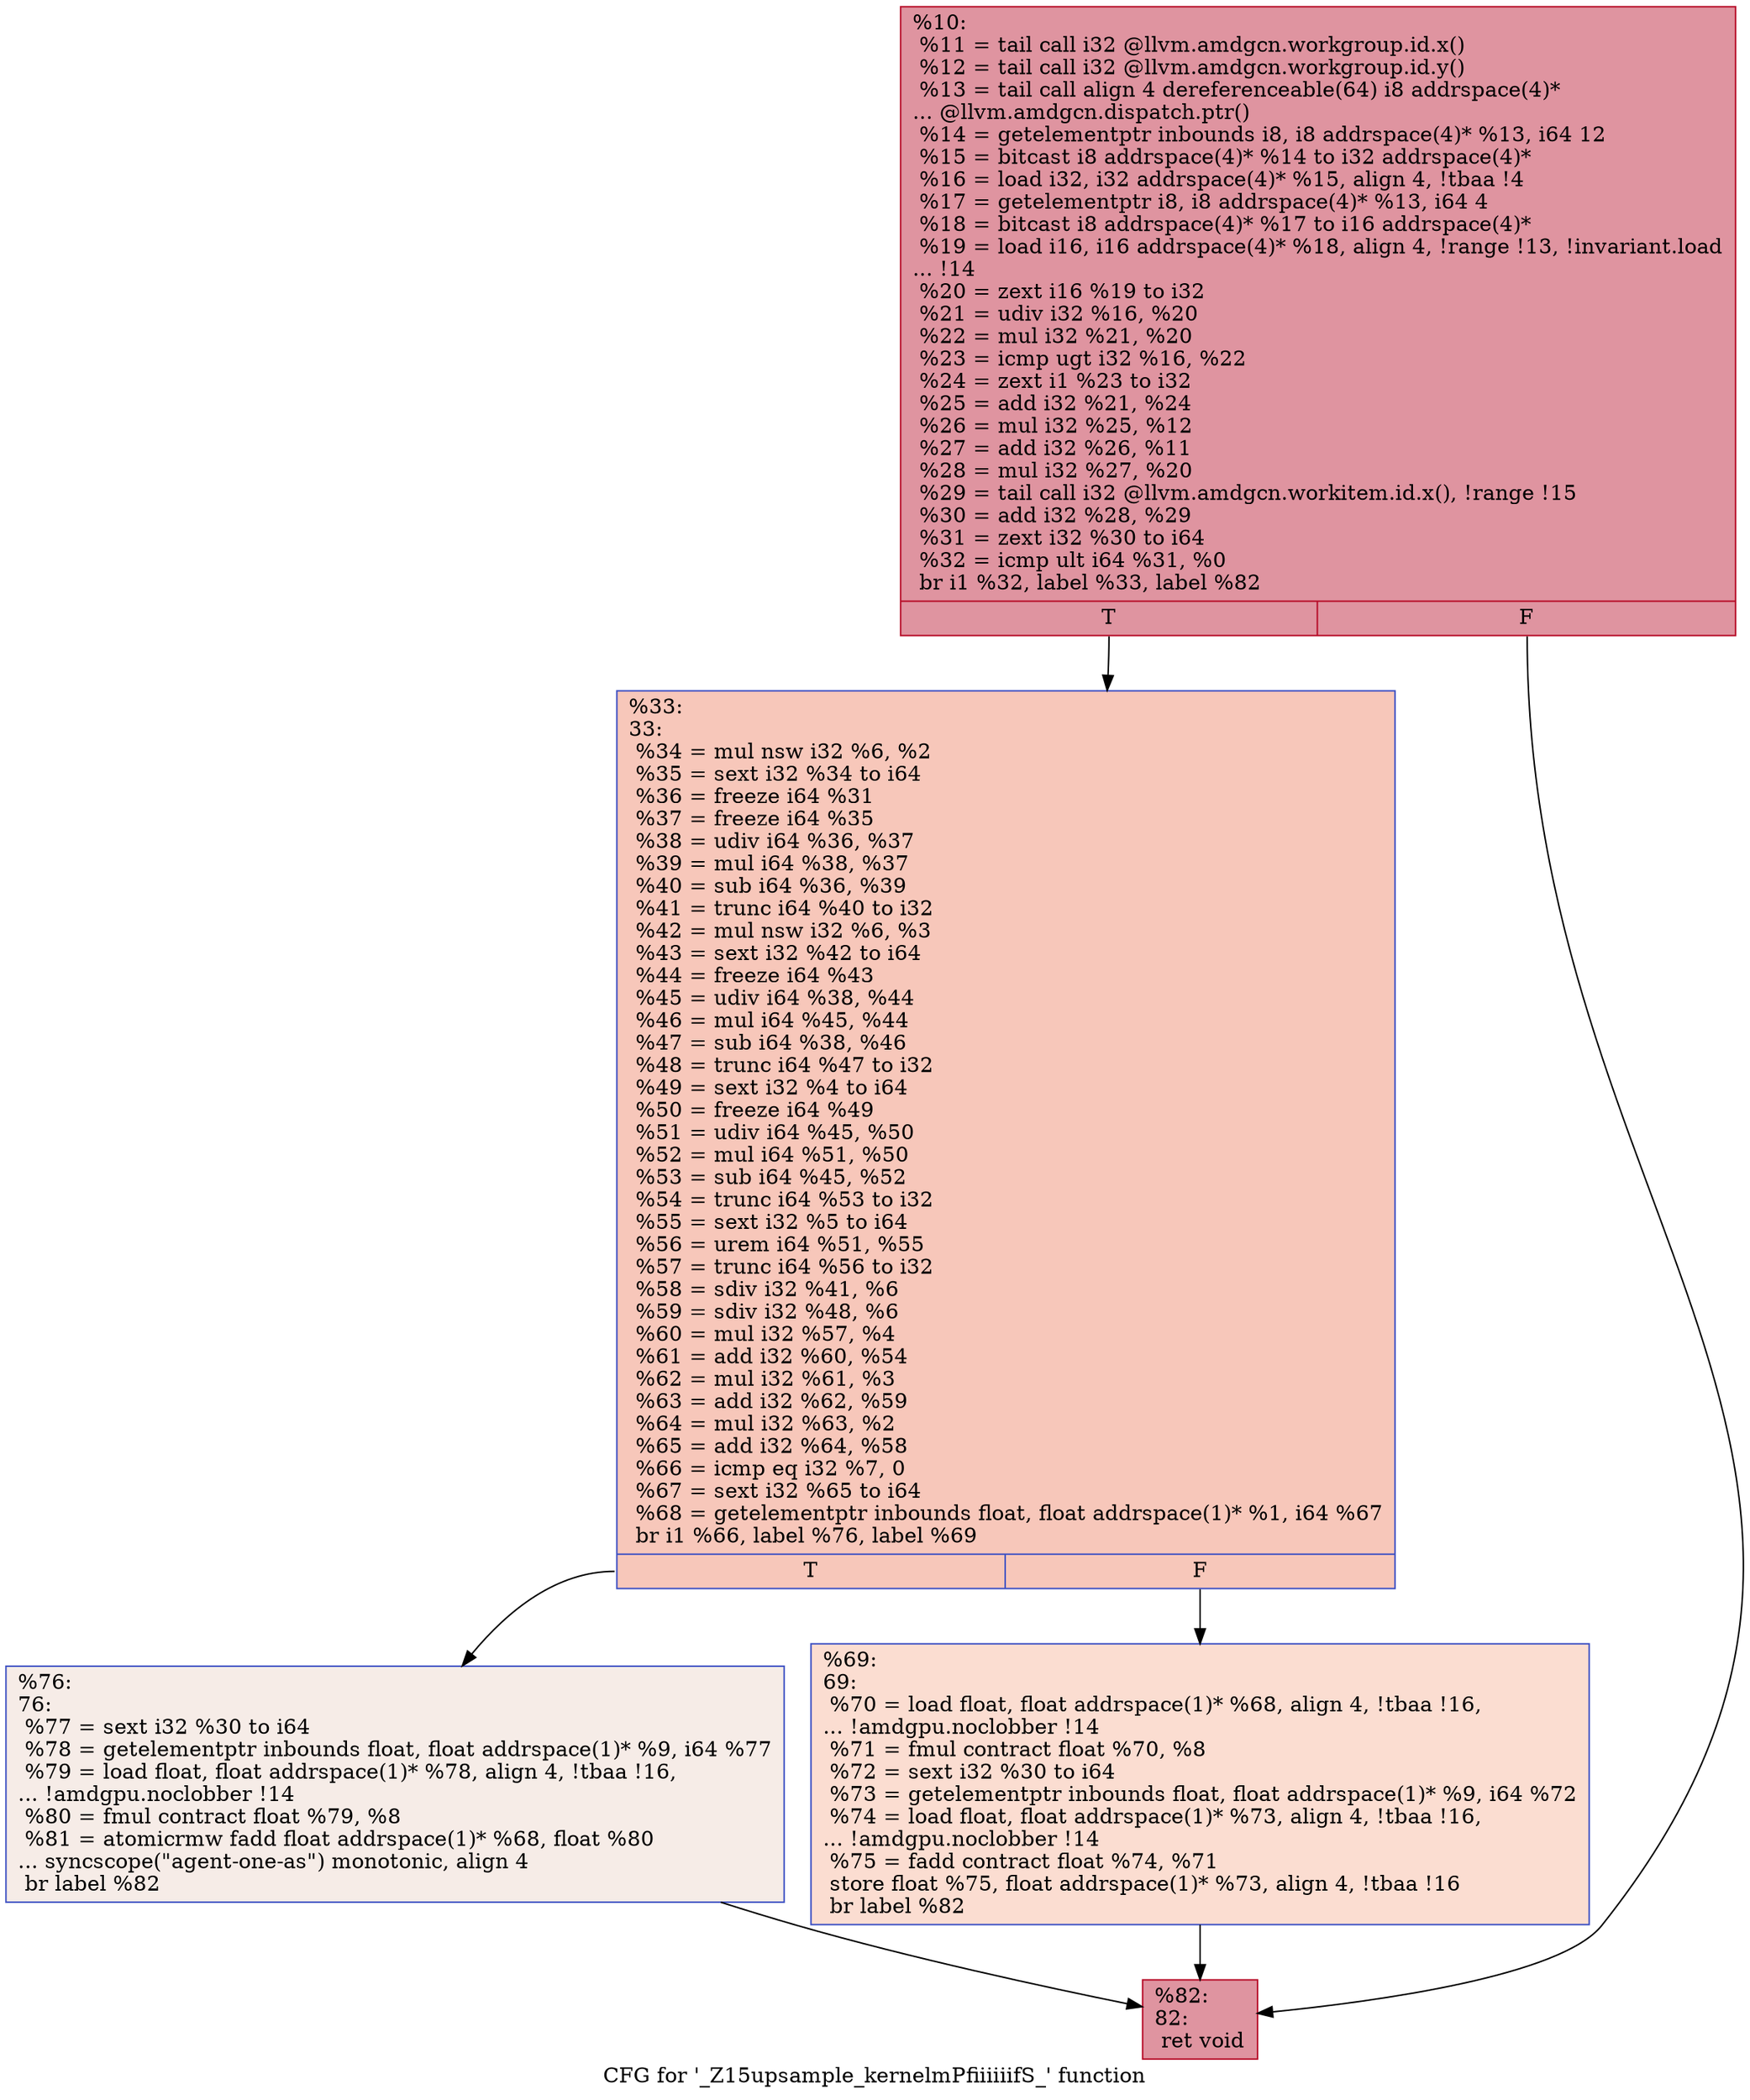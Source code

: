 digraph "CFG for '_Z15upsample_kernelmPfiiiiiifS_' function" {
	label="CFG for '_Z15upsample_kernelmPfiiiiiifS_' function";

	Node0x5ffdd90 [shape=record,color="#b70d28ff", style=filled, fillcolor="#b70d2870",label="{%10:\l  %11 = tail call i32 @llvm.amdgcn.workgroup.id.x()\l  %12 = tail call i32 @llvm.amdgcn.workgroup.id.y()\l  %13 = tail call align 4 dereferenceable(64) i8 addrspace(4)*\l... @llvm.amdgcn.dispatch.ptr()\l  %14 = getelementptr inbounds i8, i8 addrspace(4)* %13, i64 12\l  %15 = bitcast i8 addrspace(4)* %14 to i32 addrspace(4)*\l  %16 = load i32, i32 addrspace(4)* %15, align 4, !tbaa !4\l  %17 = getelementptr i8, i8 addrspace(4)* %13, i64 4\l  %18 = bitcast i8 addrspace(4)* %17 to i16 addrspace(4)*\l  %19 = load i16, i16 addrspace(4)* %18, align 4, !range !13, !invariant.load\l... !14\l  %20 = zext i16 %19 to i32\l  %21 = udiv i32 %16, %20\l  %22 = mul i32 %21, %20\l  %23 = icmp ugt i32 %16, %22\l  %24 = zext i1 %23 to i32\l  %25 = add i32 %21, %24\l  %26 = mul i32 %25, %12\l  %27 = add i32 %26, %11\l  %28 = mul i32 %27, %20\l  %29 = tail call i32 @llvm.amdgcn.workitem.id.x(), !range !15\l  %30 = add i32 %28, %29\l  %31 = zext i32 %30 to i64\l  %32 = icmp ult i64 %31, %0\l  br i1 %32, label %33, label %82\l|{<s0>T|<s1>F}}"];
	Node0x5ffdd90:s0 -> Node0x6000530;
	Node0x5ffdd90:s1 -> Node0x60005c0;
	Node0x6000530 [shape=record,color="#3d50c3ff", style=filled, fillcolor="#ec7f6370",label="{%33:\l33:                                               \l  %34 = mul nsw i32 %6, %2\l  %35 = sext i32 %34 to i64\l  %36 = freeze i64 %31\l  %37 = freeze i64 %35\l  %38 = udiv i64 %36, %37\l  %39 = mul i64 %38, %37\l  %40 = sub i64 %36, %39\l  %41 = trunc i64 %40 to i32\l  %42 = mul nsw i32 %6, %3\l  %43 = sext i32 %42 to i64\l  %44 = freeze i64 %43\l  %45 = udiv i64 %38, %44\l  %46 = mul i64 %45, %44\l  %47 = sub i64 %38, %46\l  %48 = trunc i64 %47 to i32\l  %49 = sext i32 %4 to i64\l  %50 = freeze i64 %49\l  %51 = udiv i64 %45, %50\l  %52 = mul i64 %51, %50\l  %53 = sub i64 %45, %52\l  %54 = trunc i64 %53 to i32\l  %55 = sext i32 %5 to i64\l  %56 = urem i64 %51, %55\l  %57 = trunc i64 %56 to i32\l  %58 = sdiv i32 %41, %6\l  %59 = sdiv i32 %48, %6\l  %60 = mul i32 %57, %4\l  %61 = add i32 %60, %54\l  %62 = mul i32 %61, %3\l  %63 = add i32 %62, %59\l  %64 = mul i32 %63, %2\l  %65 = add i32 %64, %58\l  %66 = icmp eq i32 %7, 0\l  %67 = sext i32 %65 to i64\l  %68 = getelementptr inbounds float, float addrspace(1)* %1, i64 %67\l  br i1 %66, label %76, label %69\l|{<s0>T|<s1>F}}"];
	Node0x6000530:s0 -> Node0x6001590;
	Node0x6000530:s1 -> Node0x6002ba0;
	Node0x6002ba0 [shape=record,color="#3d50c3ff", style=filled, fillcolor="#f7b39670",label="{%69:\l69:                                               \l  %70 = load float, float addrspace(1)* %68, align 4, !tbaa !16,\l... !amdgpu.noclobber !14\l  %71 = fmul contract float %70, %8\l  %72 = sext i32 %30 to i64\l  %73 = getelementptr inbounds float, float addrspace(1)* %9, i64 %72\l  %74 = load float, float addrspace(1)* %73, align 4, !tbaa !16,\l... !amdgpu.noclobber !14\l  %75 = fadd contract float %74, %71\l  store float %75, float addrspace(1)* %73, align 4, !tbaa !16\l  br label %82\l}"];
	Node0x6002ba0 -> Node0x60005c0;
	Node0x6001590 [shape=record,color="#3d50c3ff", style=filled, fillcolor="#ead5c970",label="{%76:\l76:                                               \l  %77 = sext i32 %30 to i64\l  %78 = getelementptr inbounds float, float addrspace(1)* %9, i64 %77\l  %79 = load float, float addrspace(1)* %78, align 4, !tbaa !16,\l... !amdgpu.noclobber !14\l  %80 = fmul contract float %79, %8\l  %81 = atomicrmw fadd float addrspace(1)* %68, float %80\l... syncscope(\"agent-one-as\") monotonic, align 4\l  br label %82\l}"];
	Node0x6001590 -> Node0x60005c0;
	Node0x60005c0 [shape=record,color="#b70d28ff", style=filled, fillcolor="#b70d2870",label="{%82:\l82:                                               \l  ret void\l}"];
}
